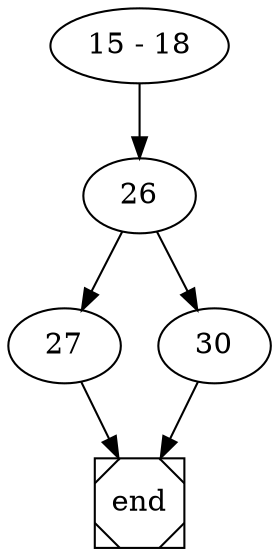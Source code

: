 digraph G {

  "15 - 18" -> "26"
  "26" -> "27"
  "26" -> "30"
  "27" -> end
  "30" -> end

  end [shape=Msquare];
}